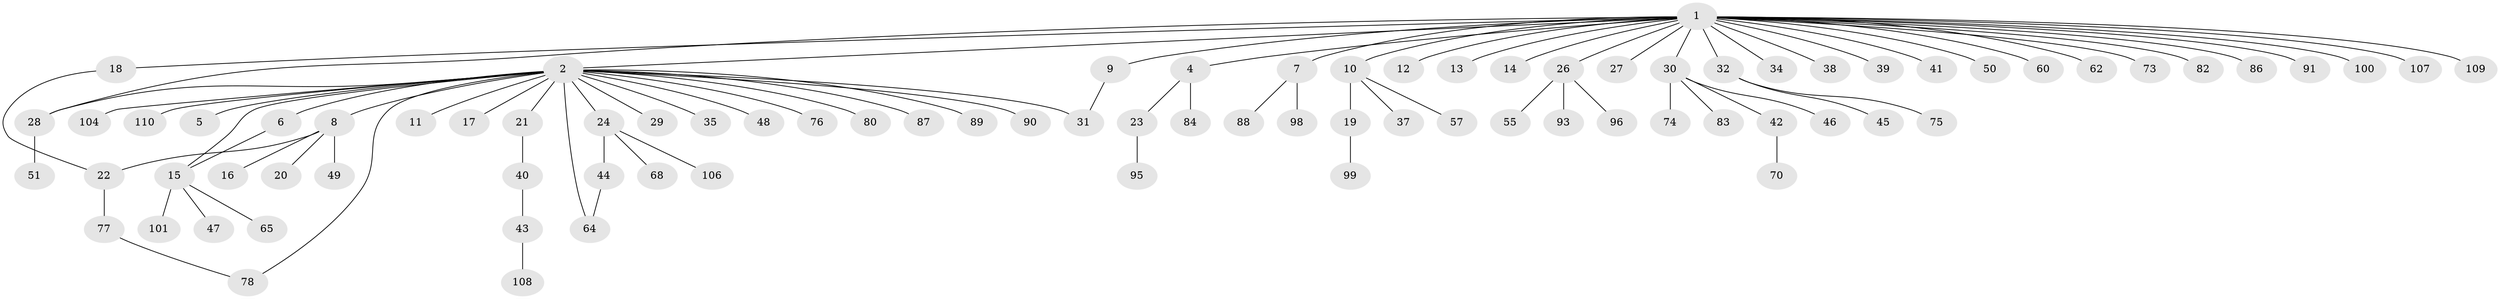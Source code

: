 // original degree distribution, {24: 0.018018018018018018, 8: 0.009009009009009009, 4: 0.036036036036036036, 1: 0.6576576576576577, 2: 0.13513513513513514, 7: 0.009009009009009009, 5: 0.036036036036036036, 3: 0.09009009009009009, 6: 0.009009009009009009}
// Generated by graph-tools (version 1.1) at 2025/41/03/06/25 10:41:51]
// undirected, 84 vertices, 89 edges
graph export_dot {
graph [start="1"]
  node [color=gray90,style=filled];
  1 [super="+3"];
  2 [super="+25"];
  4 [super="+33"];
  5;
  6;
  7 [super="+85"];
  8 [super="+71"];
  9;
  10 [super="+102"];
  11;
  12 [super="+97"];
  13;
  14 [super="+54"];
  15 [super="+92"];
  16;
  17;
  18 [super="+103"];
  19;
  20;
  21 [super="+36"];
  22;
  23 [super="+72"];
  24 [super="+63"];
  26 [super="+59"];
  27;
  28 [super="+111"];
  29;
  30 [super="+58"];
  31 [super="+53"];
  32 [super="+61"];
  34;
  35;
  37;
  38;
  39;
  40 [super="+69"];
  41;
  42 [super="+52"];
  43 [super="+105"];
  44 [super="+94"];
  45;
  46;
  47;
  48 [super="+67"];
  49;
  50 [super="+56"];
  51;
  55;
  57;
  60;
  62;
  64;
  65 [super="+66"];
  68;
  70;
  73;
  74;
  75;
  76;
  77 [super="+81"];
  78 [super="+79"];
  80;
  82;
  83;
  84;
  86;
  87;
  88;
  89;
  90;
  91;
  93;
  95;
  96;
  98;
  99;
  100;
  101;
  104;
  106;
  107;
  108;
  109;
  110;
  1 -- 2 [weight=2];
  1 -- 4;
  1 -- 7;
  1 -- 9;
  1 -- 12;
  1 -- 13;
  1 -- 14;
  1 -- 18;
  1 -- 26 [weight=2];
  1 -- 27;
  1 -- 28;
  1 -- 30;
  1 -- 32;
  1 -- 34;
  1 -- 38;
  1 -- 39;
  1 -- 41;
  1 -- 50;
  1 -- 62;
  1 -- 73;
  1 -- 86;
  1 -- 91;
  1 -- 107;
  1 -- 100;
  1 -- 10;
  1 -- 109;
  1 -- 82;
  1 -- 60;
  2 -- 5;
  2 -- 6;
  2 -- 8 [weight=2];
  2 -- 11;
  2 -- 15;
  2 -- 17;
  2 -- 21;
  2 -- 24;
  2 -- 28;
  2 -- 29;
  2 -- 31;
  2 -- 35;
  2 -- 48;
  2 -- 64;
  2 -- 76;
  2 -- 78;
  2 -- 80;
  2 -- 89;
  2 -- 90;
  2 -- 104;
  2 -- 110;
  2 -- 87;
  4 -- 23;
  4 -- 84;
  6 -- 15;
  7 -- 88;
  7 -- 98;
  8 -- 16;
  8 -- 20;
  8 -- 22;
  8 -- 49;
  9 -- 31;
  10 -- 19;
  10 -- 37;
  10 -- 57;
  15 -- 47;
  15 -- 65;
  15 -- 101;
  18 -- 22;
  19 -- 99;
  21 -- 40;
  22 -- 77;
  23 -- 95;
  24 -- 44;
  24 -- 68;
  24 -- 106;
  26 -- 55;
  26 -- 93;
  26 -- 96;
  28 -- 51;
  30 -- 42;
  30 -- 46;
  30 -- 83;
  30 -- 74;
  32 -- 45;
  32 -- 75;
  40 -- 43;
  42 -- 70;
  43 -- 108;
  44 -- 64;
  77 -- 78;
}
